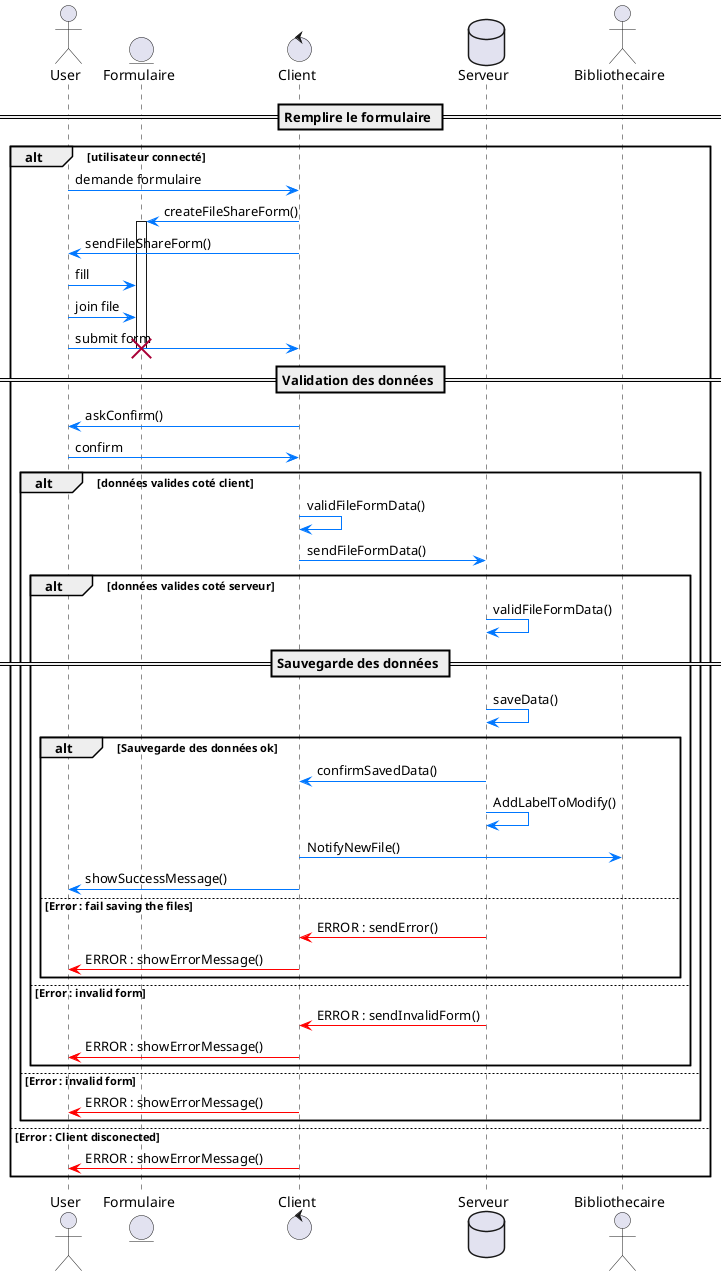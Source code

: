 @startuml

skinparam ArrowColor #0077ff

actor User
entity Formulaire
control Client
database Serveur
actor Bibliothecaire

== Remplire le formulaire ==
alt utilisateur connecté
    User -> Client : demande formulaire
    Client -> Formulaire : createFileShareForm()
    activate Formulaire
    Client -> User : sendFileShareForm()
    User -> Formulaire : fill
    User -> Formulaire : join file
    User -> Client : submit form
    destroy Formulaire

    == Validation des données ==

    Client -> User : askConfirm()
    User -> Client : confirm
    alt données valides coté client
        Client -> Client : validFileFormData()
        Client -> Serveur : sendFileFormData()
        alt données valides coté serveur
            Serveur -> Serveur : validFileFormData()


            == Sauvegarde des données ==

            Serveur -> Serveur : saveData()
            alt Sauvegarde des données ok            
                Serveur -> Client : confirmSavedData()
                Serveur -> Serveur : AddLabelToModify()
                Client -> Bibliothecaire : NotifyNewFile()
                Client -> User : showSuccessMessage()
            else Error : fail saving the files
                Serveur -[#red]> Client : ERROR : sendError()
                Client -[#red]> User : ERROR : showErrorMessage()
            end
        else Error : invalid form
            Serveur -[#red]> Client : ERROR : sendInvalidForm()
            Client -[#red]> User : ERROR : showErrorMessage()
        end
    else Error : invalid form
        Client -[#red]> User : ERROR : showErrorMessage()
    end
else Error : Client disconected
    Client -[#red]> User : ERROR : showErrorMessage()
end

@enduml